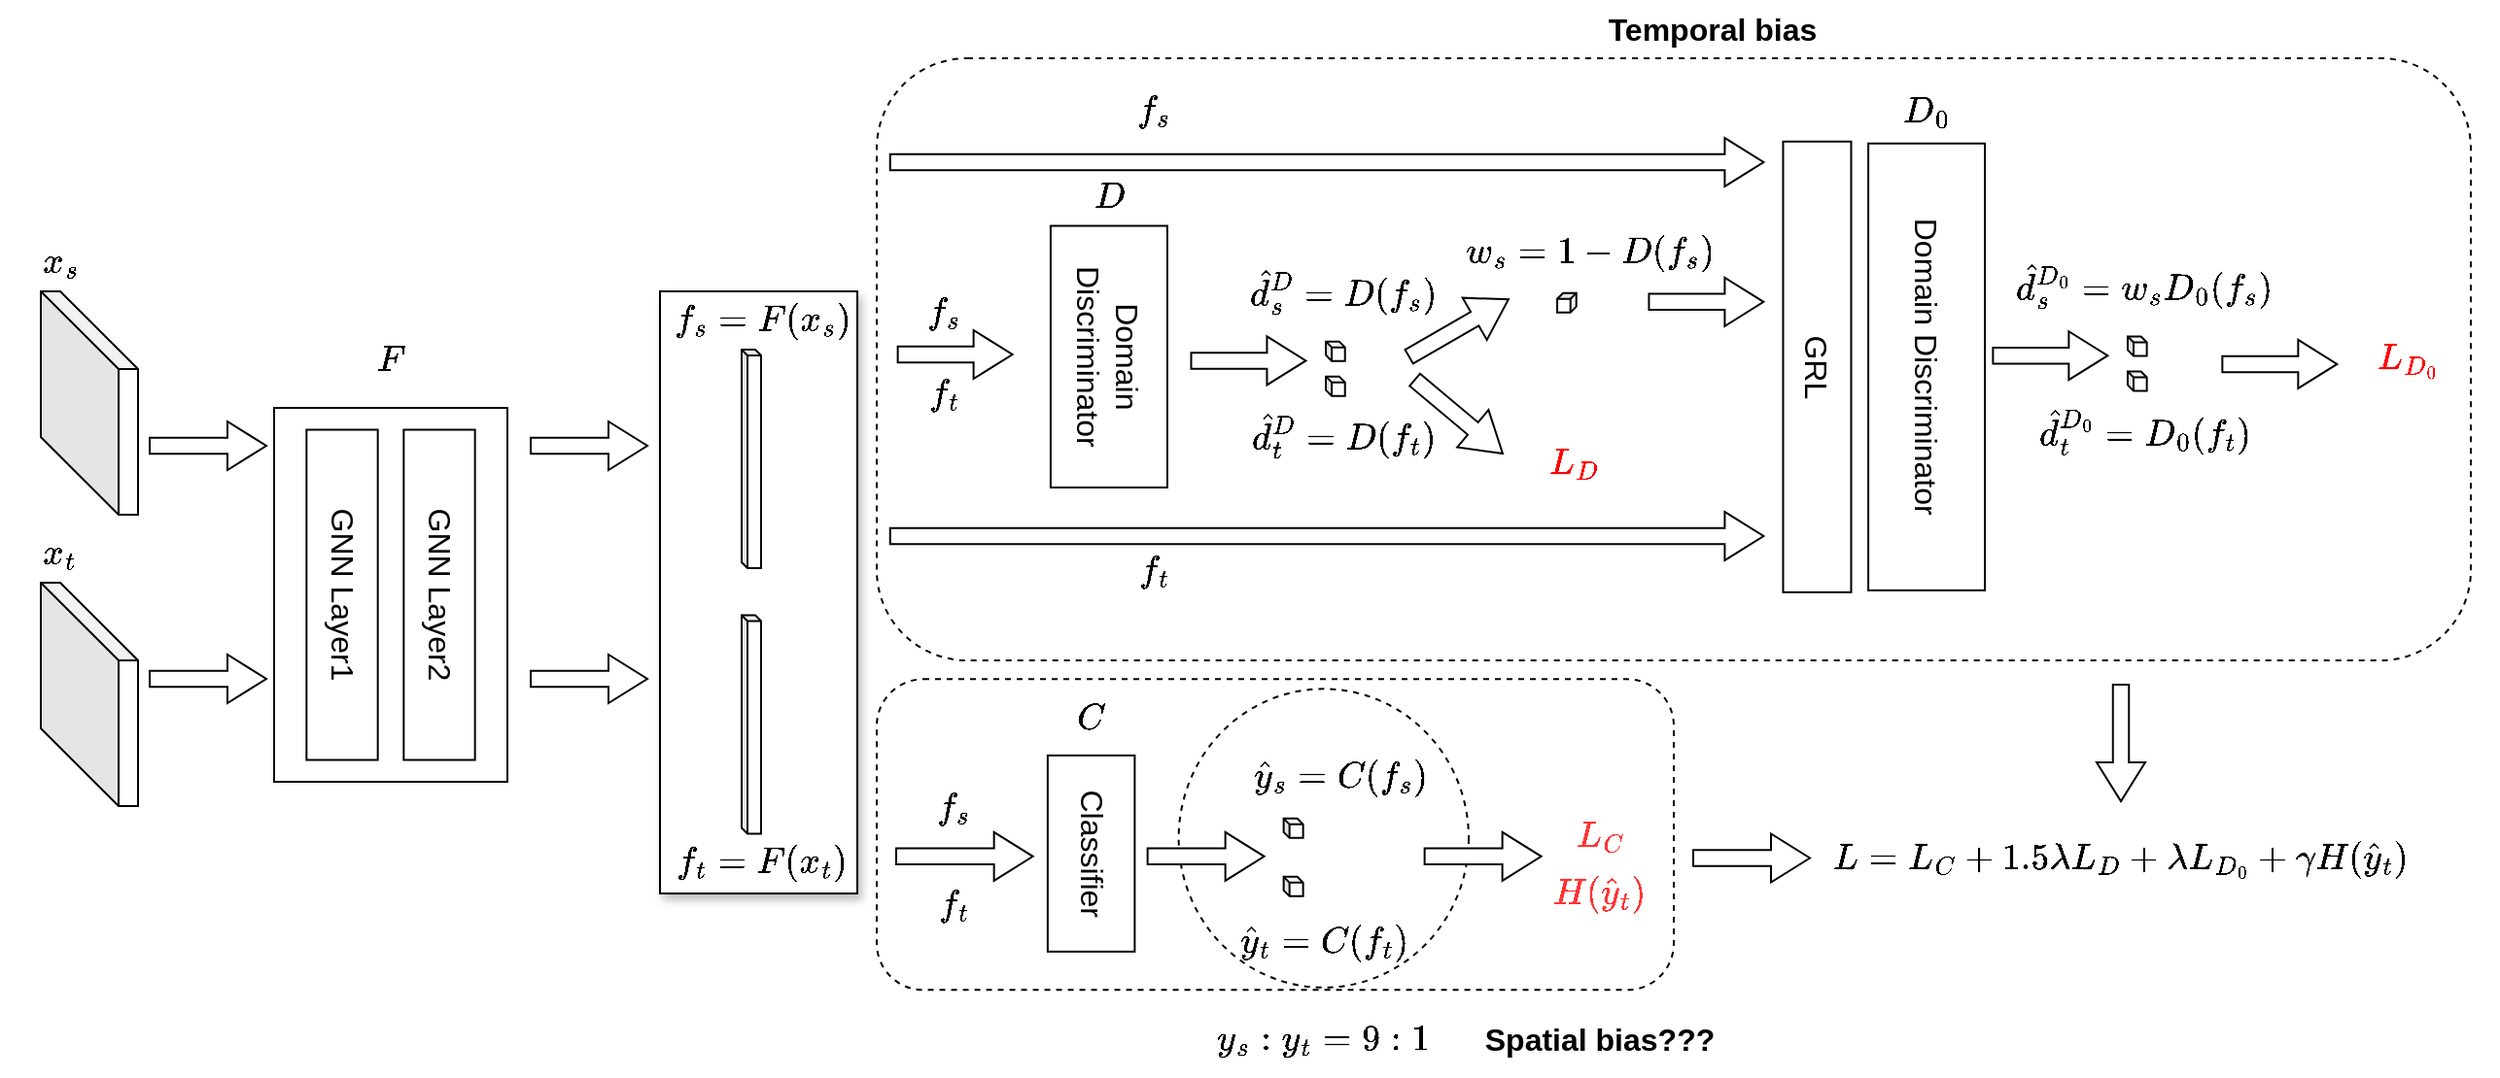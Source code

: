 <mxfile version="20.6.0" type="github">
  <diagram id="PrPMWTKknmVzqEdROyOC" name="第 1 页">
    <mxGraphModel dx="2036" dy="684" grid="1" gridSize="10" guides="1" tooltips="1" connect="1" arrows="1" fold="1" page="1" pageScale="1" pageWidth="827" pageHeight="1169" math="1" shadow="0">
      <root>
        <mxCell id="0" />
        <mxCell id="1" parent="0" />
        <mxCell id="_3P5KTRPBqjQuL4RReXr-8" value="" style="rounded=1;whiteSpace=wrap;html=1;shadow=0;dashed=1;fontColor=#FF0000;container=0;" vertex="1" parent="1">
          <mxGeometry x="360" y="519.68" width="410" height="160" as="geometry" />
        </mxCell>
        <mxCell id="_3P5KTRPBqjQuL4RReXr-16" value="" style="ellipse;whiteSpace=wrap;html=1;shadow=0;dashed=1;fontSize=16;fontColor=#000000;" vertex="1" parent="1">
          <mxGeometry x="515.32" y="524.68" width="149.18" height="153.72" as="geometry" />
        </mxCell>
        <mxCell id="gVNOACa7D2izH39yQ2hB-97" value="" style="rounded=0;whiteSpace=wrap;html=1;shadow=1;fontSize=16;" parent="1" vertex="1">
          <mxGeometry x="248.5" y="320" width="101.5" height="310" as="geometry" />
        </mxCell>
        <mxCell id="gVNOACa7D2izH39yQ2hB-18" value="" style="shape=cube;whiteSpace=wrap;html=1;boundedLbl=1;backgroundOutline=1;darkOpacity=0.05;darkOpacity2=0.1;shadow=0;fontSize=16;size=40;direction=east;" parent="1" vertex="1">
          <mxGeometry x="-70" y="320" width="50" height="115" as="geometry" />
        </mxCell>
        <mxCell id="gVNOACa7D2izH39yQ2hB-23" value="$$x_s$$" style="text;html=1;strokeColor=none;fillColor=none;align=center;verticalAlign=middle;whiteSpace=wrap;rounded=0;shadow=0;fontSize=16;" parent="1" vertex="1">
          <mxGeometry x="-90" y="290" width="60" height="30" as="geometry" />
        </mxCell>
        <mxCell id="gVNOACa7D2izH39yQ2hB-24" value="" style="shape=cube;whiteSpace=wrap;html=1;boundedLbl=1;backgroundOutline=1;darkOpacity=0.05;darkOpacity2=0.1;shadow=0;fontSize=16;size=40;direction=east;" parent="1" vertex="1">
          <mxGeometry x="-70" y="470" width="50" height="115" as="geometry" />
        </mxCell>
        <mxCell id="gVNOACa7D2izH39yQ2hB-25" value="$$x_t$$" style="text;html=1;strokeColor=none;fillColor=none;align=center;verticalAlign=middle;whiteSpace=wrap;rounded=0;shadow=0;fontSize=16;" parent="1" vertex="1">
          <mxGeometry x="-90" y="440" width="60" height="30" as="geometry" />
        </mxCell>
        <mxCell id="gVNOACa7D2izH39yQ2hB-28" value="" style="html=1;shadow=0;dashed=0;align=center;verticalAlign=middle;shape=mxgraph.arrows2.arrow;dy=0.67;dx=20;notch=0;fontSize=16;" parent="1" vertex="1">
          <mxGeometry x="-14" y="387" width="60" height="25" as="geometry" />
        </mxCell>
        <mxCell id="gVNOACa7D2izH39yQ2hB-32" value="" style="html=1;shadow=0;dashed=0;align=center;verticalAlign=middle;shape=mxgraph.arrows2.arrow;dy=0.67;dx=20;notch=0;fontSize=16;" parent="1" vertex="1">
          <mxGeometry x="-14" y="507" width="60" height="25" as="geometry" />
        </mxCell>
        <mxCell id="gVNOACa7D2izH39yQ2hB-50" value="" style="shape=cube;whiteSpace=wrap;html=1;boundedLbl=1;backgroundOutline=1;darkOpacity=0.05;darkOpacity2=0.1;shadow=0;fontSize=16;size=3;direction=east;" parent="1" vertex="1">
          <mxGeometry x="290.5" y="350" width="10" height="112.5" as="geometry" />
        </mxCell>
        <mxCell id="gVNOACa7D2izH39yQ2hB-51" value="" style="shape=cube;whiteSpace=wrap;html=1;boundedLbl=1;backgroundOutline=1;darkOpacity=0.05;darkOpacity2=0.1;shadow=0;fontSize=16;size=3;direction=east;" parent="1" vertex="1">
          <mxGeometry x="290.5" y="486.75" width="10" height="112.5" as="geometry" />
        </mxCell>
        <mxCell id="gVNOACa7D2izH39yQ2hB-52" value="" style="html=1;shadow=0;dashed=0;align=center;verticalAlign=middle;shape=mxgraph.arrows2.arrow;dy=0.67;dx=20;notch=0;fontSize=16;" parent="1" vertex="1">
          <mxGeometry x="182" y="387" width="60" height="25" as="geometry" />
        </mxCell>
        <mxCell id="gVNOACa7D2izH39yQ2hB-53" value="" style="html=1;shadow=0;dashed=0;align=center;verticalAlign=middle;shape=mxgraph.arrows2.arrow;dy=0.67;dx=20;notch=0;fontSize=16;" parent="1" vertex="1">
          <mxGeometry x="182" y="507" width="60" height="25" as="geometry" />
        </mxCell>
        <mxCell id="gVNOACa7D2izH39yQ2hB-54" value="$$f_s = F(x_s)$$" style="text;html=1;strokeColor=none;fillColor=none;align=center;verticalAlign=middle;whiteSpace=wrap;rounded=0;shadow=0;fontSize=16;" parent="1" vertex="1">
          <mxGeometry x="220.5" y="320" width="160" height="30" as="geometry" />
        </mxCell>
        <mxCell id="gVNOACa7D2izH39yQ2hB-55" value="$$f_t = F(x_t)$$" style="text;html=1;strokeColor=none;fillColor=none;align=center;verticalAlign=middle;whiteSpace=wrap;rounded=0;shadow=0;fontSize=16;" parent="1" vertex="1">
          <mxGeometry x="220.5" y="599.25" width="160" height="30" as="geometry" />
        </mxCell>
        <mxCell id="gVNOACa7D2izH39yQ2hB-57" value="$$F$$" style="text;html=1;strokeColor=none;fillColor=none;align=center;verticalAlign=middle;whiteSpace=wrap;rounded=0;shadow=0;fontSize=16;" parent="1" vertex="1">
          <mxGeometry x="80" y="340" width="60" height="30" as="geometry" />
        </mxCell>
        <mxCell id="gVNOACa7D2izH39yQ2hB-56" value="" style="rounded=0;whiteSpace=wrap;html=1;shadow=0;fontSize=16;" parent="1" vertex="1">
          <mxGeometry x="50" y="380" width="120" height="192.5" as="geometry" />
        </mxCell>
        <mxCell id="gVNOACa7D2izH39yQ2hB-47" value="GNN Layer2" style="rounded=0;whiteSpace=wrap;html=1;shadow=0;fontSize=16;rotation=90;container=0;" parent="1" vertex="1">
          <mxGeometry x="50" y="457.917" width="170" height="36.667" as="geometry" />
        </mxCell>
        <mxCell id="gVNOACa7D2izH39yQ2hB-72" value="GNN Layer1" style="rounded=0;whiteSpace=wrap;html=1;shadow=0;fontSize=16;rotation=90;container=0;" parent="1" vertex="1">
          <mxGeometry y="457.917" width="170" height="36.667" as="geometry" />
        </mxCell>
        <mxCell id="_3P5KTRPBqjQuL4RReXr-5" value="$$L = L_C + 1.5\lambda L_D + \lambda L_{D_0} + \gamma H(\hat{y}_t)$$" style="text;html=1;strokeColor=none;fillColor=none;align=center;verticalAlign=middle;whiteSpace=wrap;rounded=0;shadow=0;fontSize=16;" vertex="1" parent="1">
          <mxGeometry x="970" y="596.75" width="60" height="30" as="geometry" />
        </mxCell>
        <mxCell id="_3P5KTRPBqjQuL4RReXr-9" value="" style="group" vertex="1" connectable="0" parent="1">
          <mxGeometry x="360" y="200" width="820" height="310" as="geometry" />
        </mxCell>
        <mxCell id="_3P5KTRPBqjQuL4RReXr-7" value="" style="rounded=1;whiteSpace=wrap;html=1;shadow=0;fontColor=#FF0000;dashed=1;" vertex="1" parent="_3P5KTRPBqjQuL4RReXr-9">
          <mxGeometry width="820" height="310" as="geometry" />
        </mxCell>
        <mxCell id="gVNOACa7D2izH39yQ2hB-62" value="" style="html=1;shadow=0;dashed=0;align=center;verticalAlign=middle;shape=mxgraph.arrows2.arrow;dy=0.67;dx=20;notch=0;fontSize=16;" parent="_3P5KTRPBqjQuL4RReXr-9" vertex="1">
          <mxGeometry x="10.815" y="140" width="58.993" height="25" as="geometry" />
        </mxCell>
        <mxCell id="gVNOACa7D2izH39yQ2hB-63" value="$$f_s$$" style="text;html=1;strokeColor=none;fillColor=none;align=center;verticalAlign=middle;whiteSpace=wrap;rounded=0;shadow=0;fontSize=16;" parent="_3P5KTRPBqjQuL4RReXr-9" vertex="1">
          <mxGeometry x="4.916" y="115.5" width="58.993" height="30" as="geometry" />
        </mxCell>
        <mxCell id="gVNOACa7D2izH39yQ2hB-64" value="$$f_t$$" style="text;html=1;strokeColor=none;fillColor=none;align=center;verticalAlign=middle;whiteSpace=wrap;rounded=0;shadow=0;fontSize=16;" parent="_3P5KTRPBqjQuL4RReXr-9" vertex="1">
          <mxGeometry x="4.916" y="158" width="58.993" height="30" as="geometry" />
        </mxCell>
        <mxCell id="gVNOACa7D2izH39yQ2hB-75" value="$$D$$" style="text;html=1;strokeColor=none;fillColor=none;align=center;verticalAlign=middle;whiteSpace=wrap;rounded=0;shadow=0;fontSize=16;" parent="_3P5KTRPBqjQuL4RReXr-9" vertex="1">
          <mxGeometry x="89.964" y="56" width="58.993" height="30" as="geometry" />
        </mxCell>
        <mxCell id="gVNOACa7D2izH39yQ2hB-76" value="Domain Discriminator" style="rounded=0;whiteSpace=wrap;html=1;shadow=0;fontSize=16;rotation=90;direction=east;" parent="_3P5KTRPBqjQuL4RReXr-9" vertex="1">
          <mxGeometry x="425.024" y="128.9" width="230.062" height="60" as="geometry" />
        </mxCell>
        <mxCell id="gVNOACa7D2izH39yQ2hB-77" value="GRL" style="rounded=0;whiteSpace=wrap;html=1;shadow=0;fontSize=16;rotation=90;direction=east;" parent="_3P5KTRPBqjQuL4RReXr-9" vertex="1">
          <mxGeometry x="367.722" y="141.4" width="232.038" height="35" as="geometry" />
        </mxCell>
        <mxCell id="gVNOACa7D2izH39yQ2hB-78" value="Domain Discriminator" style="rounded=0;whiteSpace=wrap;html=1;shadow=0;fontSize=16;rotation=90;direction=east;" parent="_3P5KTRPBqjQuL4RReXr-9" vertex="1">
          <mxGeometry x="52.11" y="123.63" width="134.7" height="60" as="geometry" />
        </mxCell>
        <mxCell id="gVNOACa7D2izH39yQ2hB-79" value="$$D_0$$" style="text;html=1;strokeColor=none;fillColor=none;align=center;verticalAlign=middle;whiteSpace=wrap;rounded=0;shadow=0;fontSize=16;" parent="_3P5KTRPBqjQuL4RReXr-9" vertex="1">
          <mxGeometry x="510.553" y="11.75" width="58.993" height="30" as="geometry" />
        </mxCell>
        <mxCell id="gVNOACa7D2izH39yQ2hB-82" value="$$w_s = 1 - D(f_s)$$" style="text;html=1;strokeColor=none;fillColor=none;align=center;verticalAlign=middle;whiteSpace=wrap;rounded=0;shadow=0;fontSize=16;" parent="_3P5KTRPBqjQuL4RReXr-9" vertex="1">
          <mxGeometry x="338.225" y="85" width="58.993" height="30" as="geometry" />
        </mxCell>
        <mxCell id="gVNOACa7D2izH39yQ2hB-83" value="" style="html=1;shadow=0;dashed=0;align=center;verticalAlign=middle;shape=mxgraph.arrows2.arrow;dy=0.67;dx=20;notch=0;fontSize=16;" parent="_3P5KTRPBqjQuL4RReXr-9" vertex="1">
          <mxGeometry x="397.218" y="112.92" width="58.993" height="25" as="geometry" />
        </mxCell>
        <mxCell id="gVNOACa7D2izH39yQ2hB-86" value="" style="html=1;shadow=0;dashed=0;align=center;verticalAlign=middle;shape=mxgraph.arrows2.arrow;dy=0.67;dx=20;notch=0;fontSize=16;" parent="_3P5KTRPBqjQuL4RReXr-9" vertex="1">
          <mxGeometry x="6.882" y="41" width="449.329" height="25" as="geometry" />
        </mxCell>
        <mxCell id="gVNOACa7D2izH39yQ2hB-87" value="" style="html=1;shadow=0;dashed=0;align=center;verticalAlign=middle;shape=mxgraph.arrows2.arrow;dy=0.67;dx=20;notch=0;fontSize=16;" parent="_3P5KTRPBqjQuL4RReXr-9" vertex="1">
          <mxGeometry x="6.882" y="233.5" width="449.329" height="25" as="geometry" />
        </mxCell>
        <mxCell id="gVNOACa7D2izH39yQ2hB-88" value="" style="html=1;shadow=0;dashed=0;align=center;verticalAlign=middle;shape=mxgraph.arrows2.arrow;dy=0.67;dx=20;notch=0;fontSize=16;" parent="_3P5KTRPBqjQuL4RReXr-9" vertex="1">
          <mxGeometry x="574.197" y="140.59" width="58.993" height="25" as="geometry" />
        </mxCell>
        <mxCell id="gVNOACa7D2izH39yQ2hB-89" value="" style="shape=cube;whiteSpace=wrap;html=1;boundedLbl=1;backgroundOutline=1;darkOpacity=0.05;darkOpacity2=0.1;shadow=0;fontSize=16;size=3;direction=east;" parent="_3P5KTRPBqjQuL4RReXr-9" vertex="1">
          <mxGeometry x="643.494" y="143.21" width="9.832" height="10" as="geometry" />
        </mxCell>
        <mxCell id="gVNOACa7D2izH39yQ2hB-90" value="$$\hat{d}^{D_0}_s = w_sD_0(f_s)$$" style="text;html=1;strokeColor=none;fillColor=none;align=center;verticalAlign=middle;whiteSpace=wrap;rounded=0;shadow=0;fontSize=16;" parent="_3P5KTRPBqjQuL4RReXr-9" vertex="1">
          <mxGeometry x="623.357" y="101.48" width="58.993" height="30" as="geometry" />
        </mxCell>
        <mxCell id="gVNOACa7D2izH39yQ2hB-91" value="" style="shape=cube;whiteSpace=wrap;html=1;boundedLbl=1;backgroundOutline=1;darkOpacity=0.05;darkOpacity2=0.1;shadow=0;fontSize=16;size=3;direction=east;" parent="_3P5KTRPBqjQuL4RReXr-9" vertex="1">
          <mxGeometry x="643.494" y="161.21" width="9.832" height="10" as="geometry" />
        </mxCell>
        <mxCell id="gVNOACa7D2izH39yQ2hB-92" value="$$\hat{d}^{D_0}_t = D_0(f_t)$$" style="text;html=1;strokeColor=none;fillColor=none;align=center;verticalAlign=middle;whiteSpace=wrap;rounded=0;shadow=0;fontSize=16;" parent="_3P5KTRPBqjQuL4RReXr-9" vertex="1">
          <mxGeometry x="623.357" y="175.79" width="58.993" height="30" as="geometry" />
        </mxCell>
        <mxCell id="gVNOACa7D2izH39yQ2hB-93" value="" style="html=1;shadow=0;dashed=0;align=center;verticalAlign=middle;shape=mxgraph.arrows2.arrow;dy=0.67;dx=20;notch=0;fontSize=16;" parent="_3P5KTRPBqjQuL4RReXr-9" vertex="1">
          <mxGeometry x="692.182" y="144.96" width="58.993" height="25" as="geometry" />
        </mxCell>
        <mxCell id="gVNOACa7D2izH39yQ2hB-94" value="&lt;font color=&quot;#ff0000&quot;&gt;$$L_{D_0}$$&lt;/font&gt;" style="text;html=1;strokeColor=none;fillColor=none;align=center;verticalAlign=middle;whiteSpace=wrap;rounded=0;shadow=0;fontSize=16;" parent="_3P5KTRPBqjQuL4RReXr-9" vertex="1">
          <mxGeometry x="757.792" y="139.96" width="58.993" height="30" as="geometry" />
        </mxCell>
        <mxCell id="gVNOACa7D2izH39yQ2hB-95" value="$$f_s$$" style="text;html=1;strokeColor=none;fillColor=none;align=center;verticalAlign=middle;whiteSpace=wrap;rounded=0;shadow=0;fontSize=16;" parent="_3P5KTRPBqjQuL4RReXr-9" vertex="1">
          <mxGeometry x="113.07" y="11.75" width="58.993" height="30" as="geometry" />
        </mxCell>
        <mxCell id="gVNOACa7D2izH39yQ2hB-96" value="$$f_t$$" style="text;html=1;strokeColor=none;fillColor=none;align=center;verticalAlign=middle;whiteSpace=wrap;rounded=0;shadow=0;fontSize=16;" parent="_3P5KTRPBqjQuL4RReXr-9" vertex="1">
          <mxGeometry x="113.07" y="249.25" width="58.993" height="30" as="geometry" />
        </mxCell>
        <mxCell id="gVNOACa7D2izH39yQ2hB-105" value="" style="html=1;shadow=0;dashed=0;align=center;verticalAlign=middle;shape=mxgraph.arrows2.arrow;dy=0.67;dx=20;notch=0;fontSize=16;" parent="_3P5KTRPBqjQuL4RReXr-9" vertex="1">
          <mxGeometry x="161.739" y="143.2" width="58.993" height="25" as="geometry" />
        </mxCell>
        <mxCell id="gVNOACa7D2izH39yQ2hB-106" value="" style="shape=cube;whiteSpace=wrap;html=1;boundedLbl=1;backgroundOutline=1;darkOpacity=0.05;darkOpacity2=0.1;shadow=0;fontSize=16;size=3;direction=east;" parent="_3P5KTRPBqjQuL4RReXr-9" vertex="1">
          <mxGeometry x="231.035" y="145.82" width="9.832" height="10" as="geometry" />
        </mxCell>
        <mxCell id="gVNOACa7D2izH39yQ2hB-107" value="$$\hat{d}^D_s = D(f_s)$$" style="text;html=1;strokeColor=none;fillColor=none;align=center;verticalAlign=middle;whiteSpace=wrap;rounded=0;shadow=0;fontSize=16;" parent="_3P5KTRPBqjQuL4RReXr-9" vertex="1">
          <mxGeometry x="210.899" y="104.09" width="58.993" height="30" as="geometry" />
        </mxCell>
        <mxCell id="gVNOACa7D2izH39yQ2hB-108" value="" style="shape=cube;whiteSpace=wrap;html=1;boundedLbl=1;backgroundOutline=1;darkOpacity=0.05;darkOpacity2=0.1;shadow=0;fontSize=16;size=3;direction=east;" parent="_3P5KTRPBqjQuL4RReXr-9" vertex="1">
          <mxGeometry x="231.035" y="163.82" width="9.832" height="10" as="geometry" />
        </mxCell>
        <mxCell id="gVNOACa7D2izH39yQ2hB-109" value="$$\hat{d}^D_t = D(f_t)$$" style="text;html=1;strokeColor=none;fillColor=none;align=center;verticalAlign=middle;whiteSpace=wrap;rounded=0;shadow=0;fontSize=16;" parent="_3P5KTRPBqjQuL4RReXr-9" vertex="1">
          <mxGeometry x="210.899" y="178.4" width="58.993" height="30" as="geometry" />
        </mxCell>
        <mxCell id="gVNOACa7D2izH39yQ2hB-110" value="" style="html=1;shadow=0;dashed=0;align=center;verticalAlign=middle;shape=mxgraph.arrows2.arrow;dy=0.67;dx=20;notch=0;fontSize=16;rotation=-30;" parent="_3P5KTRPBqjQuL4RReXr-9" vertex="1">
          <mxGeometry x="269.892" y="126.4" width="58.993" height="25" as="geometry" />
        </mxCell>
        <mxCell id="gVNOACa7D2izH39yQ2hB-111" value="&lt;font color=&quot;#ff0000&quot;&gt;$$L_{D}$$&lt;/font&gt;" style="text;html=1;strokeColor=none;fillColor=none;align=center;verticalAlign=middle;whiteSpace=wrap;rounded=0;shadow=0;fontSize=16;" parent="_3P5KTRPBqjQuL4RReXr-9" vertex="1">
          <mxGeometry x="328.885" y="192.5" width="58.993" height="30" as="geometry" />
        </mxCell>
        <mxCell id="gVNOACa7D2izH39yQ2hB-112" value="" style="shape=cube;whiteSpace=wrap;html=1;boundedLbl=1;backgroundOutline=1;darkOpacity=0.05;darkOpacity2=0.1;shadow=0;fontSize=16;size=3;direction=south;" parent="_3P5KTRPBqjQuL4RReXr-9" vertex="1">
          <mxGeometry x="350.024" y="120.84" width="9.832" height="10" as="geometry" />
        </mxCell>
        <mxCell id="gVNOACa7D2izH39yQ2hB-113" value="" style="html=1;shadow=0;dashed=0;align=center;verticalAlign=middle;shape=mxgraph.arrows2.arrow;dy=0.67;dx=20;notch=0;fontSize=16;rotation=40;" parent="_3P5KTRPBqjQuL4RReXr-9" vertex="1">
          <mxGeometry x="269.892" y="172.03" width="58.993" height="25" as="geometry" />
        </mxCell>
        <mxCell id="_3P5KTRPBqjQuL4RReXr-11" value="" style="html=1;shadow=0;dashed=0;align=center;verticalAlign=middle;shape=mxgraph.arrows2.arrow;dy=0.67;dx=20;notch=0;fontSize=16;" vertex="1" parent="1">
          <mxGeometry x="780" y="599.25" width="60" height="25" as="geometry" />
        </mxCell>
        <mxCell id="_3P5KTRPBqjQuL4RReXr-12" value="" style="html=1;shadow=0;dashed=0;align=center;verticalAlign=middle;shape=mxgraph.arrows2.arrow;dy=0.67;dx=20;notch=0;fontSize=16;rotation=90;" vertex="1" parent="1">
          <mxGeometry x="970" y="540" width="60" height="25" as="geometry" />
        </mxCell>
        <mxCell id="_3P5KTRPBqjQuL4RReXr-13" value="&lt;font style=&quot;font-size: 16px;&quot; color=&quot;#000000&quot;&gt;&lt;b&gt;Temporal bias&lt;/b&gt;&lt;/font&gt;" style="text;html=1;strokeColor=none;fillColor=none;align=center;verticalAlign=middle;whiteSpace=wrap;rounded=0;shadow=0;dashed=1;fontColor=#FF0000;" vertex="1" parent="1">
          <mxGeometry x="700" y="170" width="180" height="30" as="geometry" />
        </mxCell>
        <mxCell id="_3P5KTRPBqjQuL4RReXr-14" value="&lt;b&gt;Spatial bias???&lt;/b&gt;" style="text;html=1;strokeColor=none;fillColor=none;align=center;verticalAlign=middle;whiteSpace=wrap;rounded=0;shadow=0;dashed=1;fontSize=16;fontColor=#000000;" vertex="1" parent="1">
          <mxGeometry x="631.82" y="690" width="200" height="30" as="geometry" />
        </mxCell>
        <mxCell id="_3P5KTRPBqjQuL4RReXr-15" value="$$y_s:y_t = 9:1$$" style="text;html=1;strokeColor=none;fillColor=none;align=center;verticalAlign=middle;whiteSpace=wrap;rounded=0;shadow=0;dashed=1;fontSize=16;fontColor=#000000;" vertex="1" parent="1">
          <mxGeometry x="559.91" y="690" width="60" height="30" as="geometry" />
        </mxCell>
        <mxCell id="gVNOACa7D2izH39yQ2hB-59" value="Classifier" style="rounded=0;whiteSpace=wrap;html=1;shadow=0;fontSize=16;rotation=90;direction=east;" parent="1" vertex="1">
          <mxGeometry x="419.82" y="587.06" width="101" height="44.75" as="geometry" />
        </mxCell>
        <mxCell id="gVNOACa7D2izH39yQ2hB-65" value="" style="html=1;shadow=0;dashed=0;align=center;verticalAlign=middle;shape=mxgraph.arrows2.arrow;dy=0.67;dx=20;notch=0;fontSize=16;" parent="1" vertex="1">
          <mxGeometry x="499.32" y="598.43" width="60" height="25" as="geometry" />
        </mxCell>
        <mxCell id="gVNOACa7D2izH39yQ2hB-66" value="" style="shape=cube;whiteSpace=wrap;html=1;boundedLbl=1;backgroundOutline=1;darkOpacity=0.05;darkOpacity2=0.1;shadow=0;fontSize=16;size=3;direction=east;" parent="1" vertex="1">
          <mxGeometry x="569.32" y="591.43" width="10" height="10" as="geometry" />
        </mxCell>
        <mxCell id="gVNOACa7D2izH39yQ2hB-69" value="" style="shape=cube;whiteSpace=wrap;html=1;boundedLbl=1;backgroundOutline=1;darkOpacity=0.05;darkOpacity2=0.1;shadow=0;fontSize=16;size=3;direction=east;" parent="1" vertex="1">
          <mxGeometry x="569.32" y="621.43" width="10" height="10" as="geometry" />
        </mxCell>
        <mxCell id="gVNOACa7D2izH39yQ2hB-70" value="$$\hat{y}_s = C(f_s)$$" style="text;html=1;strokeColor=none;fillColor=none;align=center;verticalAlign=middle;whiteSpace=wrap;rounded=0;shadow=0;fontSize=16;" parent="1" vertex="1">
          <mxGeometry x="569.32" y="554.68" width="60" height="30" as="geometry" />
        </mxCell>
        <mxCell id="gVNOACa7D2izH39yQ2hB-71" value="$$C$$" style="text;html=1;strokeColor=none;fillColor=none;align=center;verticalAlign=middle;whiteSpace=wrap;rounded=0;shadow=0;fontSize=16;" parent="1" vertex="1">
          <mxGeometry x="440.32" y="524.68" width="60" height="30" as="geometry" />
        </mxCell>
        <mxCell id="gVNOACa7D2izH39yQ2hB-73" value="$$\hat{y}_t = C(f_t)$$" style="text;html=1;strokeColor=none;fillColor=none;align=center;verticalAlign=middle;whiteSpace=wrap;rounded=0;shadow=0;fontSize=16;" parent="1" vertex="1">
          <mxGeometry x="559.91" y="640" width="60" height="30" as="geometry" />
        </mxCell>
        <mxCell id="gVNOACa7D2izH39yQ2hB-101" value="" style="html=1;shadow=0;dashed=0;align=center;verticalAlign=middle;shape=mxgraph.arrows2.arrow;dy=0.67;dx=20;notch=0;fontSize=16;rotation=0;" parent="1" vertex="1">
          <mxGeometry x="370" y="598.43" width="70.32" height="25" as="geometry" />
        </mxCell>
        <mxCell id="gVNOACa7D2izH39yQ2hB-102" value="" style="html=1;shadow=0;dashed=0;align=center;verticalAlign=middle;shape=mxgraph.arrows2.arrow;dy=0.67;dx=20;notch=0;fontSize=16;" parent="1" vertex="1">
          <mxGeometry x="641.82" y="598.43" width="60" height="25" as="geometry" />
        </mxCell>
        <mxCell id="gVNOACa7D2izH39yQ2hB-115" value="$$f_s$$" style="text;html=1;strokeColor=none;fillColor=none;align=center;verticalAlign=middle;whiteSpace=wrap;rounded=0;shadow=0;fontSize=16;" parent="1" vertex="1">
          <mxGeometry x="370" y="571.43" width="60" height="30" as="geometry" />
        </mxCell>
        <mxCell id="gVNOACa7D2izH39yQ2hB-116" value="$$f_t$$" style="text;html=1;strokeColor=none;fillColor=none;align=center;verticalAlign=middle;whiteSpace=wrap;rounded=0;shadow=0;fontSize=16;" parent="1" vertex="1">
          <mxGeometry x="370" y="621.43" width="60" height="30" as="geometry" />
        </mxCell>
        <mxCell id="gVNOACa7D2izH39yQ2hB-117" value="&lt;b&gt;&lt;font color=&quot;#ff3333&quot;&gt;$$L_{C}$$&lt;/font&gt;&lt;/b&gt;" style="text;html=1;strokeColor=none;fillColor=none;align=center;verticalAlign=middle;whiteSpace=wrap;rounded=0;shadow=0;fontSize=16;" parent="1" vertex="1">
          <mxGeometry x="701.82" y="584.68" width="60" height="30" as="geometry" />
        </mxCell>
        <mxCell id="a80bJpDfoxFGp4D8oM5q-1" value="&lt;font color=&quot;#ff3333&quot;&gt;$$H(\hat{y}_t)$$&lt;/font&gt;" style="text;html=1;strokeColor=none;fillColor=none;align=center;verticalAlign=middle;whiteSpace=wrap;rounded=0;shadow=0;fontSize=16;" parent="1" vertex="1">
          <mxGeometry x="701.82" y="615.06" width="60" height="30" as="geometry" />
        </mxCell>
      </root>
    </mxGraphModel>
  </diagram>
</mxfile>
